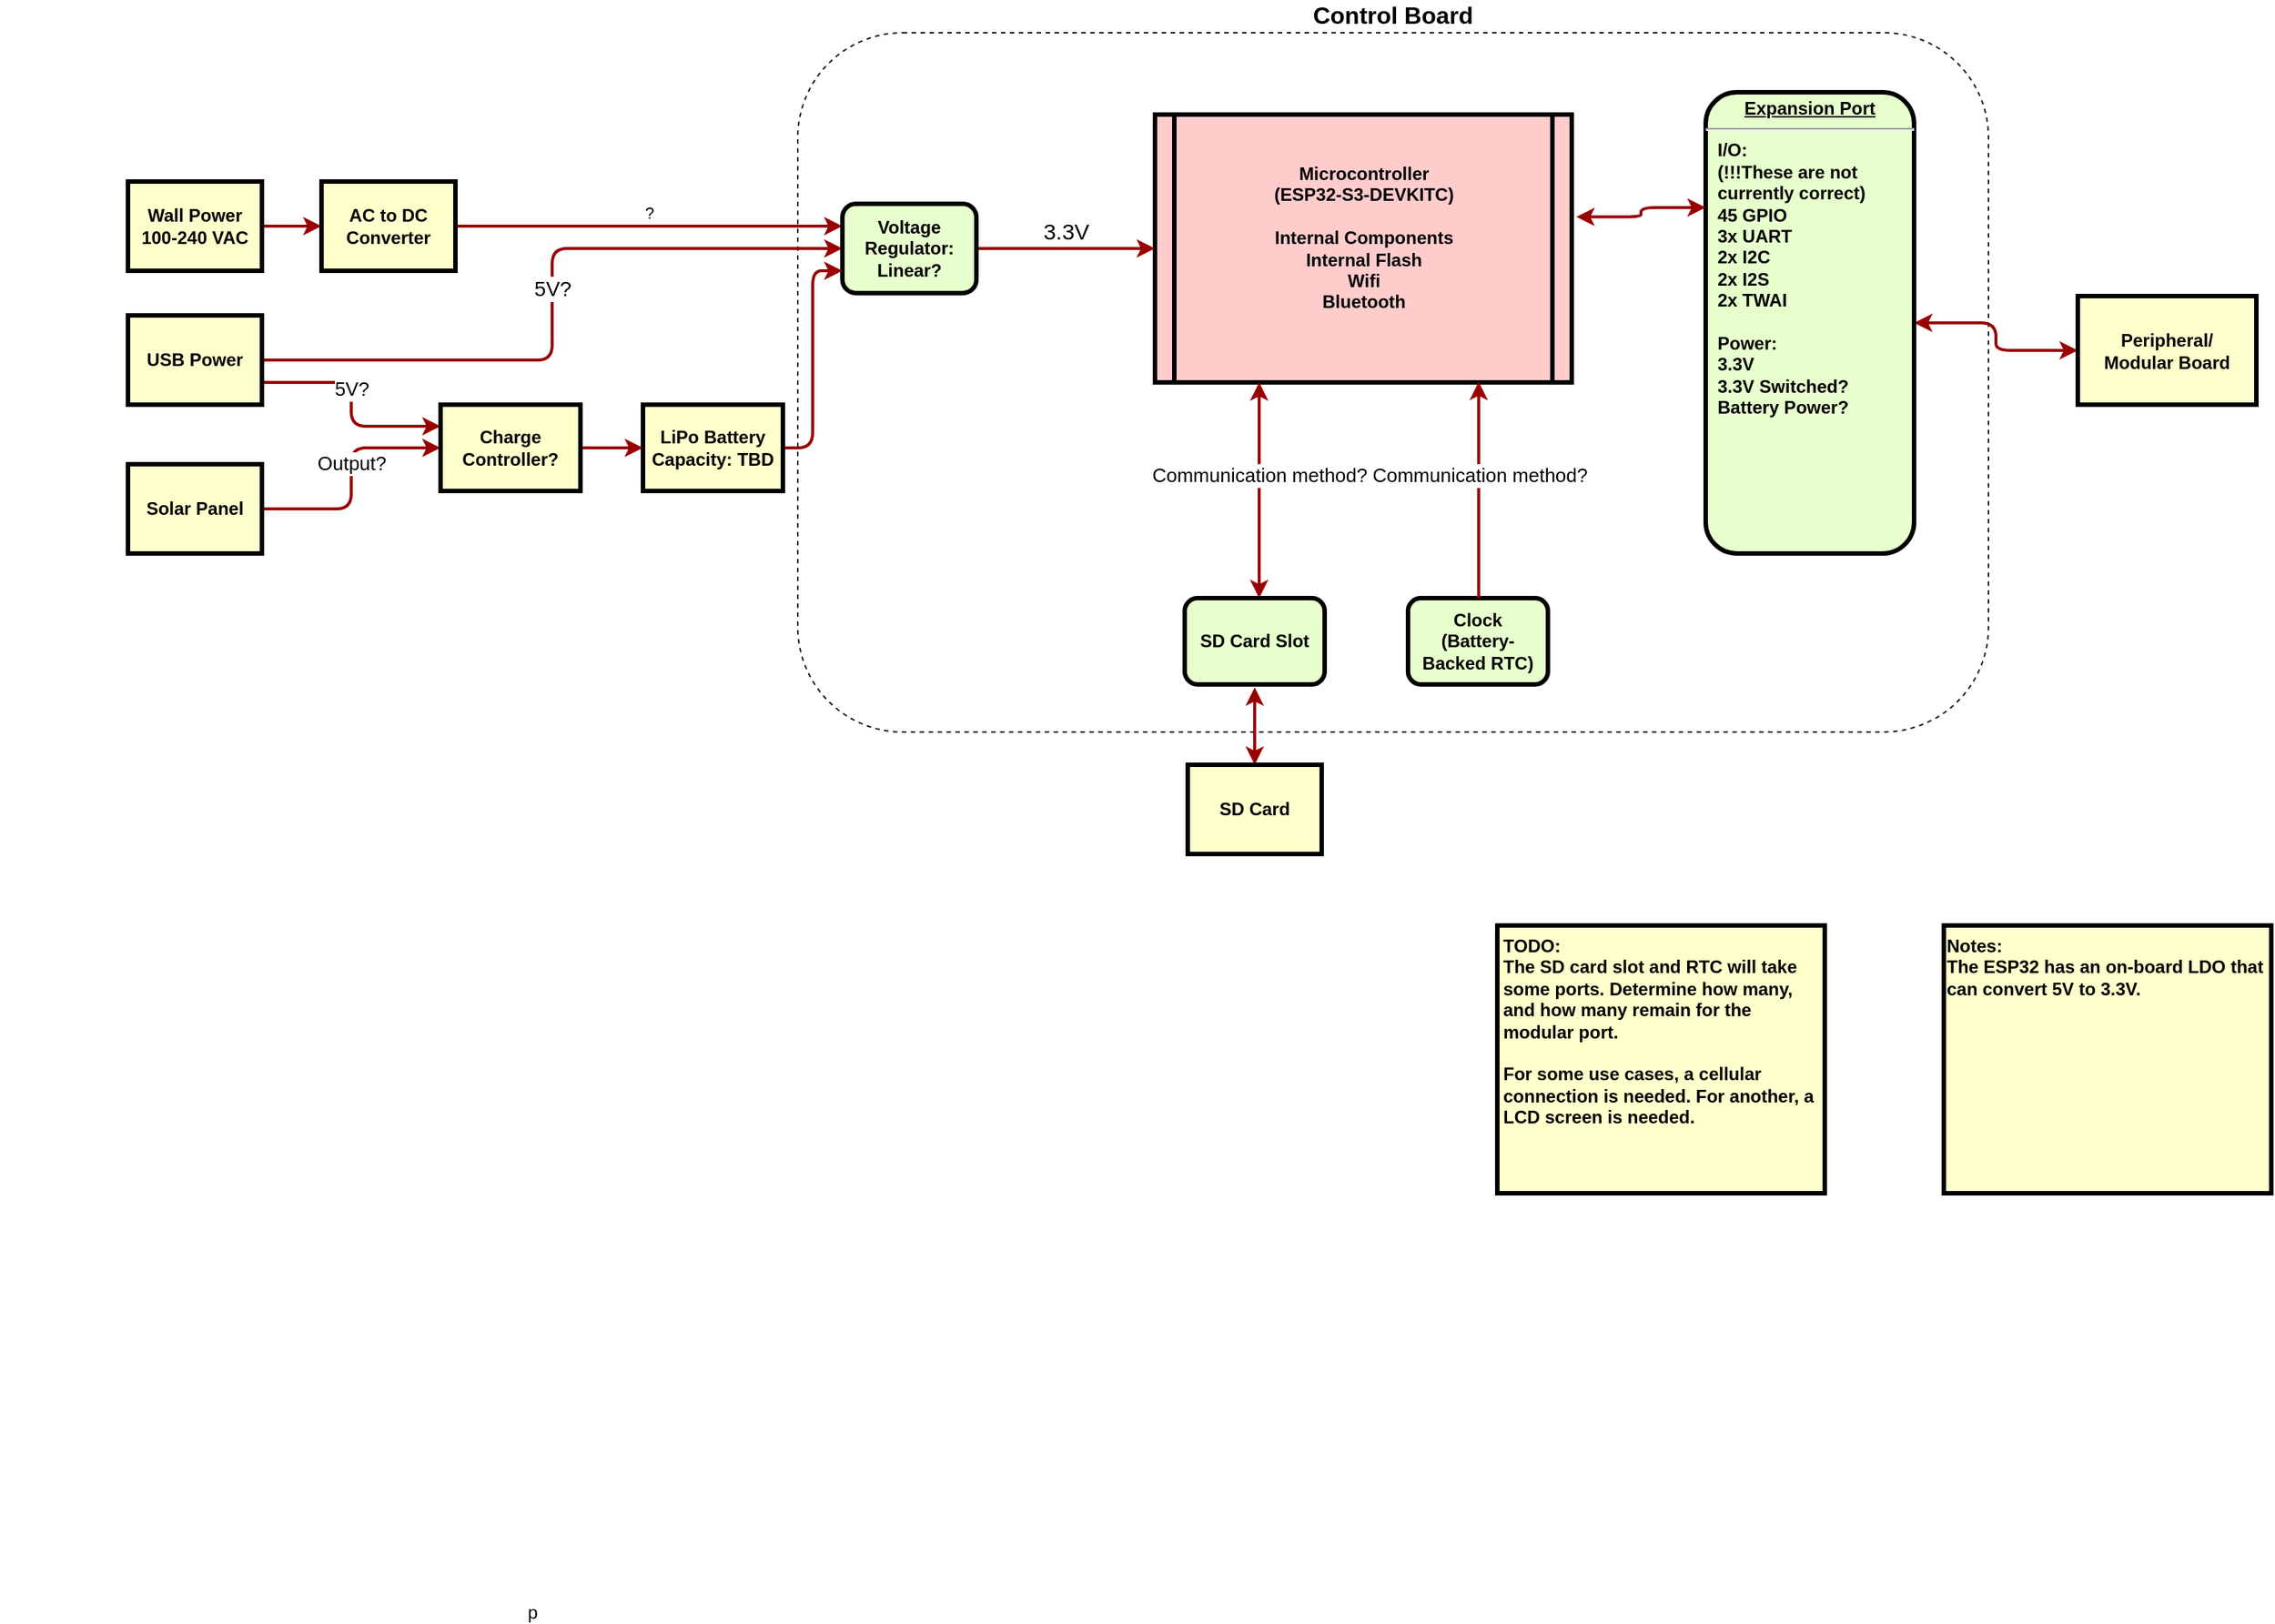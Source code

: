 <mxfile version="24.0.7" type="github">
  <diagram name="Page-1" id="c7558073-3199-34d8-9f00-42111426c3f3">
    <mxGraphModel dx="2232" dy="1965" grid="1" gridSize="10" guides="1" tooltips="1" connect="1" arrows="1" fold="1" page="1" pageScale="1" pageWidth="826" pageHeight="1169" background="none" math="0" shadow="0">
      <root>
        <mxCell id="0" />
        <mxCell id="1" parent="0" />
        <mxCell id="12we4bVMJa3LL7E-p55--98" value="&lt;b&gt;&lt;font style=&quot;font-size: 16px;&quot;&gt;Control Board&lt;/font&gt;&lt;/b&gt;" style="rounded=1;whiteSpace=wrap;html=1;fontFamily=Helvetica;fontSize=11;fontStyle=0;labelBackgroundColor=default;opacity=90;fillColor=none;dashed=1;labelPosition=center;verticalLabelPosition=top;align=center;verticalAlign=bottom;" vertex="1" parent="1">
          <mxGeometry x="-290" y="-1080" width="800" height="470" as="geometry" />
        </mxCell>
        <mxCell id="12we4bVMJa3LL7E-p55--101" style="edgeStyle=elbowEdgeStyle;rounded=1;orthogonalLoop=1;jettySize=auto;elbow=horizontal;html=1;exitX=1;exitY=0.5;exitDx=0;exitDy=0;entryX=0;entryY=0.5;entryDx=0;entryDy=0;strokeColor=#990000;strokeWidth=2;align=center;verticalAlign=bottom;fontFamily=Helvetica;fontSize=11;fontColor=default;fontStyle=0;labelBackgroundColor=default;endArrow=classic;startArrow=classic;startFill=1;" edge="1" parent="1" source="09FCojD9WCbmgsTOjWXt-97" target="09FCojD9WCbmgsTOjWXt-100">
          <mxGeometry relative="1" as="geometry" />
        </mxCell>
        <mxCell id="09FCojD9WCbmgsTOjWXt-97" value="&lt;p style=&quot;margin: 0px; margin-top: 4px; text-align: center; text-decoration: underline;&quot;&gt;Expansion Port&lt;/p&gt;&lt;hr&gt;&lt;p style=&quot;text-align: left; margin: 0px 0px 0px 8px;&quot;&gt;&lt;span style=&quot;background-color: initial;&quot;&gt;I/O:&lt;/span&gt;&lt;/p&gt;&lt;p style=&quot;text-align: left; margin: 0px 0px 0px 8px;&quot;&gt;&lt;span style=&quot;background-color: initial;&quot;&gt;(!!!These are not&lt;/span&gt;&lt;/p&gt;&lt;p style=&quot;text-align: left; margin: 0px 0px 0px 8px;&quot;&gt;&lt;span style=&quot;background-color: initial;&quot;&gt;currently correct)&lt;/span&gt;&lt;/p&gt;&lt;p style=&quot;text-align: left; margin: 0px 0px 0px 8px;&quot;&gt;&lt;span style=&quot;background-color: initial;&quot;&gt;45 GPIO&lt;/span&gt;&lt;/p&gt;&lt;p style=&quot;text-align: left; margin: 0px 0px 0px 8px;&quot;&gt;&lt;span style=&quot;background-color: initial;&quot;&gt;3x UART&lt;/span&gt;&lt;/p&gt;&lt;p style=&quot;text-align: left; margin: 0px 0px 0px 8px;&quot;&gt;&lt;span style=&quot;background-color: initial;&quot;&gt;2x I2C&lt;/span&gt;&lt;/p&gt;&lt;p style=&quot;text-align: left; margin: 0px 0px 0px 8px;&quot;&gt;&lt;span style=&quot;background-color: initial;&quot;&gt;2x I2S&lt;/span&gt;&lt;/p&gt;&lt;p style=&quot;text-align: left; margin: 0px 0px 0px 8px;&quot;&gt;2x TWAI&lt;/p&gt;&lt;p style=&quot;text-align: left; margin: 0px 0px 0px 8px;&quot;&gt;&lt;span style=&quot;background-color: initial;&quot;&gt;&lt;br&gt;&lt;/span&gt;&lt;/p&gt;&lt;p style=&quot;text-align: left; margin: 0px 0px 0px 8px;&quot;&gt;&lt;span style=&quot;background-color: initial;&quot;&gt;Power:&lt;/span&gt;&lt;/p&gt;&lt;p style=&quot;text-align: left; margin: 0px 0px 0px 8px;&quot;&gt;&lt;span style=&quot;background-color: initial;&quot;&gt;3.3V&lt;/span&gt;&lt;/p&gt;&lt;p style=&quot;text-align: left; margin: 0px 0px 0px 8px;&quot;&gt;&lt;span style=&quot;background-color: initial;&quot;&gt;3.3V Switched?&lt;/span&gt;&lt;/p&gt;&lt;p style=&quot;text-align: left; margin: 0px 0px 0px 8px;&quot;&gt;&lt;span style=&quot;background-color: initial;&quot;&gt;Battery Power?&lt;/span&gt;&lt;/p&gt;&lt;p style=&quot;text-align: left; margin: 0px 0px 0px 8px;&quot;&gt;&lt;span style=&quot;background-color: initial;&quot;&gt;&lt;br&gt;&lt;/span&gt;&lt;/p&gt;" style="verticalAlign=middle;align=center;overflow=fill;fontSize=12;fontFamily=Helvetica;html=1;rounded=1;fontStyle=1;strokeWidth=3;fillColor=#E6FFCC;spacingRight=4;" parent="1" vertex="1">
          <mxGeometry x="320" y="-1040" width="140" height="310" as="geometry" />
        </mxCell>
        <mxCell id="12we4bVMJa3LL7E-p55--87" value="Output?" style="edgeStyle=elbowEdgeStyle;rounded=1;orthogonalLoop=1;jettySize=auto;elbow=horizontal;html=1;exitX=1;exitY=0.5;exitDx=0;exitDy=0;entryX=0;entryY=0.5;entryDx=0;entryDy=0;strokeColor=#990000;strokeWidth=2;align=center;verticalAlign=bottom;fontFamily=Helvetica;fontSize=13;fontColor=default;labelBackgroundColor=default;endArrow=classic;fontStyle=0;labelPosition=center;verticalLabelPosition=top;" edge="1" parent="1" source="09FCojD9WCbmgsTOjWXt-99" target="12we4bVMJa3LL7E-p55--76">
          <mxGeometry relative="1" as="geometry" />
        </mxCell>
        <mxCell id="09FCojD9WCbmgsTOjWXt-99" value="Solar Panel" style="whiteSpace=wrap;align=center;verticalAlign=middle;fontStyle=1;strokeWidth=3;fillColor=#FFFFCC" parent="1" vertex="1">
          <mxGeometry x="-740" y="-790" width="90" height="60" as="geometry" />
        </mxCell>
        <mxCell id="09FCojD9WCbmgsTOjWXt-100" value="Peripheral/&#xa;Modular Board" style="whiteSpace=wrap;align=center;verticalAlign=middle;fontStyle=1;strokeWidth=3;fillColor=#FFFFCC" parent="1" vertex="1">
          <mxGeometry x="570" y="-903" width="120" height="73" as="geometry" />
        </mxCell>
        <mxCell id="12we4bVMJa3LL7E-p55--77" style="edgeStyle=elbowEdgeStyle;rounded=1;orthogonalLoop=1;jettySize=auto;elbow=horizontal;html=1;strokeColor=#990000;strokeWidth=2;align=center;verticalAlign=middle;fontFamily=Helvetica;fontSize=11;fontColor=default;labelBackgroundColor=default;endArrow=classic;entryX=0;entryY=0.5;entryDx=0;entryDy=0;" edge="1" parent="1" source="09FCojD9WCbmgsTOjWXt-102" target="12we4bVMJa3LL7E-p55--58">
          <mxGeometry relative="1" as="geometry">
            <mxPoint x="-460" y="-935.0" as="targetPoint" />
          </mxGeometry>
        </mxCell>
        <mxCell id="09FCojD9WCbmgsTOjWXt-102" value="Wall Power&#xa;100-240 VAC" style="whiteSpace=wrap;align=center;verticalAlign=middle;fontStyle=1;strokeWidth=3;fillColor=#FFFFCC" parent="1" vertex="1">
          <mxGeometry x="-740" y="-980" width="90" height="60" as="geometry" />
        </mxCell>
        <mxCell id="09FCojD9WCbmgsTOjWXt-104" value="Microcontroller&#xa;(ESP32-S3-DEVKITC)&#xa;&#xa;Internal Components&#xa;Internal Flash&#xa;Wifi&#xa;Bluetooth&#xa;" style="shape=process;whiteSpace=wrap;align=center;verticalAlign=middle;size=0.048;fontStyle=1;strokeWidth=3;fillColor=#FFCCCC" parent="1" vertex="1">
          <mxGeometry x="-50" y="-1025" width="280" height="180" as="geometry" />
        </mxCell>
        <mxCell id="09FCojD9WCbmgsTOjWXt-109" value="TODO:&#xa;The SD card slot and RTC will take some ports. Determine how many, and how many remain for the modular port.&#xa;&#xa;For some use cases, a cellular connection is needed. For another, a LCD screen is needed." style="whiteSpace=wrap;align=left;verticalAlign=top;fontStyle=1;strokeWidth=3;fillColor=#FFFFCC;spacingRight=1;spacingLeft=2;" parent="1" vertex="1">
          <mxGeometry x="180" y="-480" width="220" height="180" as="geometry" />
        </mxCell>
        <mxCell id="12we4bVMJa3LL7E-p55--65" value="&lt;font style=&quot;font-size: 15px;&quot;&gt;3.3V&lt;/font&gt;" style="edgeStyle=elbowEdgeStyle;rounded=1;orthogonalLoop=1;jettySize=auto;elbow=horizontal;html=1;exitX=1;exitY=0.5;exitDx=0;exitDy=0;entryX=0;entryY=0.5;entryDx=0;entryDy=0;strokeColor=#990000;strokeWidth=2;align=center;verticalAlign=bottom;fontFamily=Helvetica;fontSize=11;fontColor=default;labelBackgroundColor=default;endArrow=classic;fontStyle=0;labelPosition=center;verticalLabelPosition=top;" edge="1" parent="1" source="12we4bVMJa3LL7E-p55--72" target="09FCojD9WCbmgsTOjWXt-104">
          <mxGeometry relative="1" as="geometry">
            <mxPoint x="-194" y="-935.0" as="sourcePoint" />
          </mxGeometry>
        </mxCell>
        <mxCell id="12we4bVMJa3LL7E-p55--90" style="edgeStyle=elbowEdgeStyle;rounded=1;orthogonalLoop=1;jettySize=auto;elbow=horizontal;html=1;strokeColor=#990000;strokeWidth=2;align=center;verticalAlign=bottom;fontFamily=Helvetica;fontSize=11;fontColor=default;fontStyle=0;labelBackgroundColor=default;endArrow=classic;startArrow=classic;startFill=1;" edge="1" parent="1" source="09FCojD9WCbmgsTOjWXt-112">
          <mxGeometry relative="1" as="geometry">
            <mxPoint x="17" y="-640" as="targetPoint" />
          </mxGeometry>
        </mxCell>
        <mxCell id="09FCojD9WCbmgsTOjWXt-112" value="SD Card" style="whiteSpace=wrap;align=center;verticalAlign=middle;fontStyle=1;strokeWidth=3;fillColor=#FFFFCC" parent="1" vertex="1">
          <mxGeometry x="-28" y="-588" width="90" height="60" as="geometry" />
        </mxCell>
        <mxCell id="12we4bVMJa3LL7E-p55--85" value="?" style="edgeStyle=elbowEdgeStyle;rounded=1;orthogonalLoop=1;jettySize=auto;elbow=horizontal;html=1;exitX=1;exitY=0.5;exitDx=0;exitDy=0;entryX=0;entryY=0.25;entryDx=0;entryDy=0;strokeColor=#990000;strokeWidth=2;align=center;verticalAlign=bottom;fontFamily=Helvetica;fontSize=11;fontColor=default;fontStyle=0;labelBackgroundColor=default;endArrow=classic;" edge="1" parent="1" source="12we4bVMJa3LL7E-p55--58" target="12we4bVMJa3LL7E-p55--72">
          <mxGeometry relative="1" as="geometry" />
        </mxCell>
        <mxCell id="12we4bVMJa3LL7E-p55--58" value="AC to DC Converter" style="whiteSpace=wrap;align=center;verticalAlign=middle;fontStyle=1;strokeWidth=3;fillColor=#FFFFCC" vertex="1" parent="1">
          <mxGeometry x="-610" y="-980" width="90" height="60" as="geometry" />
        </mxCell>
        <mxCell id="12we4bVMJa3LL7E-p55--86" value="5V?" style="edgeStyle=elbowEdgeStyle;rounded=1;orthogonalLoop=1;jettySize=auto;elbow=horizontal;html=1;exitX=1;exitY=0.5;exitDx=0;exitDy=0;entryX=0;entryY=0.5;entryDx=0;entryDy=0;strokeColor=#990000;strokeWidth=2;align=center;verticalAlign=bottom;fontFamily=Helvetica;fontSize=14;fontColor=default;fontStyle=0;labelBackgroundColor=default;endArrow=classic;" edge="1" parent="1" source="12we4bVMJa3LL7E-p55--59" target="12we4bVMJa3LL7E-p55--72">
          <mxGeometry relative="1" as="geometry" />
        </mxCell>
        <mxCell id="12we4bVMJa3LL7E-p55--88" value="5V?" style="edgeStyle=elbowEdgeStyle;rounded=1;orthogonalLoop=1;jettySize=auto;elbow=horizontal;html=1;exitX=1;exitY=0.75;exitDx=0;exitDy=0;entryX=0;entryY=0.25;entryDx=0;entryDy=0;strokeColor=#990000;strokeWidth=2;align=center;verticalAlign=bottom;fontFamily=Helvetica;fontSize=13;fontColor=default;fontStyle=0;labelBackgroundColor=default;endArrow=classic;" edge="1" parent="1" source="12we4bVMJa3LL7E-p55--59" target="12we4bVMJa3LL7E-p55--76">
          <mxGeometry relative="1" as="geometry" />
        </mxCell>
        <mxCell id="12we4bVMJa3LL7E-p55--59" value="USB Power" style="whiteSpace=wrap;align=center;verticalAlign=middle;fontStyle=1;strokeWidth=3;fillColor=#FFFFCC" vertex="1" parent="1">
          <mxGeometry x="-740" y="-890" width="90" height="60" as="geometry" />
        </mxCell>
        <mxCell id="12we4bVMJa3LL7E-p55--60" value="p" style="shape=image;verticalLabelPosition=bottom;labelBackgroundColor=default;verticalAlign=top;aspect=fixed;imageAspect=0;image=https://docs.espressif.com/projects/esp-idf/en/stable/esp32s3/_images/ESP32-S3_DevKitC-1_pinlayout_v1.1.jpg;" vertex="1" parent="1">
          <mxGeometry x="-826" y="-520" width="715.88" height="488" as="geometry" />
        </mxCell>
        <mxCell id="12we4bVMJa3LL7E-p55--72" value="Voltage Regulator:&#xa;Linear?" style="whiteSpace=wrap;align=center;verticalAlign=middle;fontStyle=1;strokeWidth=3;fillColor=#E6FFCC;strokeColor=#000000;rounded=1;" vertex="1" parent="1">
          <mxGeometry x="-260" y="-965" width="90" height="60" as="geometry" />
        </mxCell>
        <mxCell id="12we4bVMJa3LL7E-p55--82" style="edgeStyle=elbowEdgeStyle;rounded=1;orthogonalLoop=1;jettySize=auto;elbow=horizontal;html=1;entryX=0;entryY=0.75;entryDx=0;entryDy=0;strokeColor=#990000;strokeWidth=2;align=center;verticalAlign=bottom;fontFamily=Helvetica;fontSize=11;fontColor=default;fontStyle=0;labelBackgroundColor=default;endArrow=classic;" edge="1" parent="1" source="12we4bVMJa3LL7E-p55--73" target="12we4bVMJa3LL7E-p55--72">
          <mxGeometry relative="1" as="geometry" />
        </mxCell>
        <mxCell id="12we4bVMJa3LL7E-p55--73" value="LiPo Battery&#xa;Capacity: TBD" style="whiteSpace=wrap;align=center;verticalAlign=middle;fontStyle=1;strokeWidth=3;fillColor=#FFFFCC" vertex="1" parent="1">
          <mxGeometry x="-394" y="-830" width="94" height="58" as="geometry" />
        </mxCell>
        <mxCell id="12we4bVMJa3LL7E-p55--89" value="Communication method?" style="edgeStyle=elbowEdgeStyle;rounded=1;orthogonalLoop=1;jettySize=auto;elbow=horizontal;html=1;entryX=0.25;entryY=1;entryDx=0;entryDy=0;strokeColor=#990000;strokeWidth=2;align=center;verticalAlign=bottom;fontFamily=Helvetica;fontSize=13;fontColor=default;fontStyle=0;labelBackgroundColor=default;endArrow=classic;startArrow=classic;startFill=1;" edge="1" parent="1" source="12we4bVMJa3LL7E-p55--74" target="09FCojD9WCbmgsTOjWXt-104">
          <mxGeometry relative="1" as="geometry" />
        </mxCell>
        <mxCell id="12we4bVMJa3LL7E-p55--74" value="SD Card Slot" style="whiteSpace=wrap;align=center;verticalAlign=middle;fontStyle=1;strokeWidth=3;fillColor=#E6FFCC;strokeColor=#000000;rounded=1;" vertex="1" parent="1">
          <mxGeometry x="-30" y="-700" width="94" height="58" as="geometry" />
        </mxCell>
        <mxCell id="12we4bVMJa3LL7E-p55--75" value="Clock&#xa;(Battery-Backed RTC)" style="whiteSpace=wrap;align=center;verticalAlign=middle;fontStyle=1;strokeWidth=3;fillColor=#E6FFCC;strokeColor=#000000;rounded=1;" vertex="1" parent="1">
          <mxGeometry x="120" y="-700" width="94" height="58" as="geometry" />
        </mxCell>
        <mxCell id="12we4bVMJa3LL7E-p55--83" style="edgeStyle=elbowEdgeStyle;rounded=1;orthogonalLoop=1;jettySize=auto;elbow=horizontal;html=1;entryX=0;entryY=0.5;entryDx=0;entryDy=0;strokeColor=#990000;strokeWidth=2;align=center;verticalAlign=bottom;fontFamily=Helvetica;fontSize=11;fontColor=default;fontStyle=0;labelBackgroundColor=default;endArrow=classic;" edge="1" parent="1" source="12we4bVMJa3LL7E-p55--76" target="12we4bVMJa3LL7E-p55--73">
          <mxGeometry relative="1" as="geometry" />
        </mxCell>
        <mxCell id="12we4bVMJa3LL7E-p55--76" value="Charge Controller?" style="whiteSpace=wrap;align=center;verticalAlign=middle;fontStyle=1;strokeWidth=3;fillColor=#FFFFCC" vertex="1" parent="1">
          <mxGeometry x="-530" y="-830" width="94" height="58" as="geometry" />
        </mxCell>
        <mxCell id="12we4bVMJa3LL7E-p55--91" value="Communication method?" style="edgeStyle=elbowEdgeStyle;rounded=1;orthogonalLoop=1;jettySize=auto;elbow=horizontal;html=1;entryX=0.777;entryY=0.998;entryDx=0;entryDy=0;entryPerimeter=0;strokeColor=#990000;strokeWidth=2;align=center;verticalAlign=bottom;fontFamily=Helvetica;fontSize=13;fontColor=default;fontStyle=0;labelBackgroundColor=default;endArrow=classic;" edge="1" parent="1" source="12we4bVMJa3LL7E-p55--75" target="09FCojD9WCbmgsTOjWXt-104">
          <mxGeometry relative="1" as="geometry" />
        </mxCell>
        <mxCell id="12we4bVMJa3LL7E-p55--97" value="Notes:&#xa;The ESP32 has an on-board LDO that can convert 5V to 3.3V." style="whiteSpace=wrap;align=left;verticalAlign=top;fontStyle=1;strokeWidth=3;fillColor=#FFFFCC" vertex="1" parent="1">
          <mxGeometry x="480" y="-480" width="220" height="180" as="geometry" />
        </mxCell>
        <mxCell id="12we4bVMJa3LL7E-p55--103" style="edgeStyle=elbowEdgeStyle;rounded=1;orthogonalLoop=1;jettySize=auto;elbow=horizontal;html=1;exitX=0;exitY=0.25;exitDx=0;exitDy=0;entryX=1.011;entryY=0.382;entryDx=0;entryDy=0;entryPerimeter=0;strokeColor=#990000;strokeWidth=2;align=center;verticalAlign=bottom;fontFamily=Helvetica;fontSize=11;fontColor=default;fontStyle=0;labelBackgroundColor=default;endArrow=classic;endFill=1;startArrow=classic;startFill=1;" edge="1" parent="1" source="09FCojD9WCbmgsTOjWXt-97" target="09FCojD9WCbmgsTOjWXt-104">
          <mxGeometry relative="1" as="geometry" />
        </mxCell>
      </root>
    </mxGraphModel>
  </diagram>
</mxfile>
